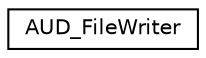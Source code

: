 digraph G
{
  edge [fontname="Helvetica",fontsize="10",labelfontname="Helvetica",labelfontsize="10"];
  node [fontname="Helvetica",fontsize="10",shape=record];
  rankdir=LR;
  Node1 [label="AUD_FileWriter",height=0.2,width=0.4,color="black", fillcolor="white", style="filled",URL="$df/d49/classAUD__FileWriter.html"];
}
